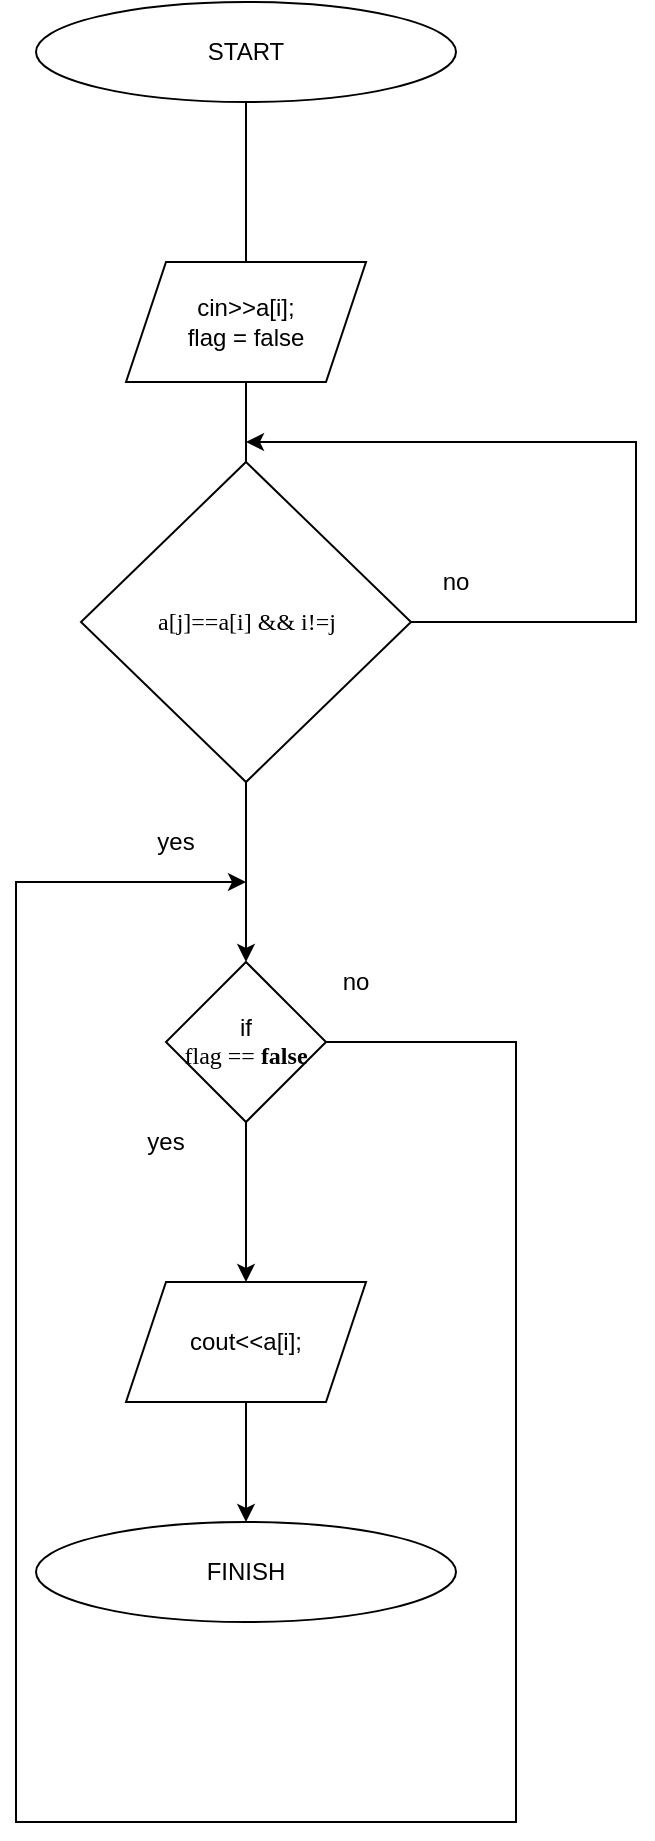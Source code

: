 <mxfile version="13.7.5" type="device"><diagram id="DP_zuID4t8G_2G9qe5WA" name="Page-1"><mxGraphModel dx="1351" dy="946" grid="1" gridSize="10" guides="1" tooltips="1" connect="1" arrows="1" fold="1" page="1" pageScale="1" pageWidth="2339" pageHeight="3300" math="0" shadow="0"><root><mxCell id="0"/><mxCell id="1" parent="0"/><mxCell id="sF0ZULh-Q6yUlXt66geH-1" style="edgeStyle=orthogonalEdgeStyle;rounded=0;orthogonalLoop=1;jettySize=auto;html=1;" edge="1" parent="1" source="sF0ZULh-Q6yUlXt66geH-2"><mxGeometry relative="1" as="geometry"><mxPoint x="365" y="500" as="targetPoint"/></mxGeometry></mxCell><mxCell id="sF0ZULh-Q6yUlXt66geH-2" value="START" style="ellipse;whiteSpace=wrap;html=1;" vertex="1" parent="1"><mxGeometry x="260" y="180" width="210" height="50" as="geometry"/></mxCell><mxCell id="sF0ZULh-Q6yUlXt66geH-3" value="cin&amp;gt;&amp;gt;a[i];&lt;br&gt;flag = false" style="shape=parallelogram;perimeter=parallelogramPerimeter;whiteSpace=wrap;html=1;fixedSize=1;" vertex="1" parent="1"><mxGeometry x="305" y="310" width="120" height="60" as="geometry"/></mxCell><mxCell id="sF0ZULh-Q6yUlXt66geH-4" style="edgeStyle=orthogonalEdgeStyle;rounded=0;orthogonalLoop=1;jettySize=auto;html=1;fontColor=#000000;" edge="1" parent="1" source="sF0ZULh-Q6yUlXt66geH-6"><mxGeometry relative="1" as="geometry"><mxPoint x="365" y="400" as="targetPoint"/><Array as="points"><mxPoint x="560" y="490"/></Array></mxGeometry></mxCell><mxCell id="sF0ZULh-Q6yUlXt66geH-5" style="edgeStyle=orthogonalEdgeStyle;rounded=0;orthogonalLoop=1;jettySize=auto;html=1;fontColor=#000000;" edge="1" parent="1" source="sF0ZULh-Q6yUlXt66geH-6"><mxGeometry relative="1" as="geometry"><mxPoint x="365" y="660" as="targetPoint"/></mxGeometry></mxCell><mxCell id="sF0ZULh-Q6yUlXt66geH-6" value="&lt;p style=&quot;margin: 0px; font-style: normal; font-variant-caps: normal; font-weight: normal; font-stretch: normal; font-size: 12px; line-height: normal; font-family: menlo;&quot;&gt;a[j]==a[i] &amp;amp;&amp;amp; i!=j&lt;/p&gt;" style="rhombus;whiteSpace=wrap;html=1;labelBackgroundColor=none;" vertex="1" parent="1"><mxGeometry x="282.5" y="410" width="165" height="160" as="geometry"/></mxCell><mxCell id="sF0ZULh-Q6yUlXt66geH-7" value="no" style="text;html=1;strokeColor=none;fillColor=none;align=center;verticalAlign=middle;whiteSpace=wrap;rounded=0;labelBackgroundColor=none;fontColor=#000000;" vertex="1" parent="1"><mxGeometry x="450" y="460" width="40" height="20" as="geometry"/></mxCell><mxCell id="sF0ZULh-Q6yUlXt66geH-8" value="yes" style="text;html=1;strokeColor=none;fillColor=none;align=center;verticalAlign=middle;whiteSpace=wrap;rounded=0;labelBackgroundColor=none;fontColor=#000000;" vertex="1" parent="1"><mxGeometry x="310" y="590" width="40" height="20" as="geometry"/></mxCell><mxCell id="sF0ZULh-Q6yUlXt66geH-10" style="edgeStyle=orthogonalEdgeStyle;rounded=0;orthogonalLoop=1;jettySize=auto;html=1;fontColor=#000000;" edge="1" parent="1" source="sF0ZULh-Q6yUlXt66geH-11"><mxGeometry relative="1" as="geometry"><mxPoint x="365" y="820" as="targetPoint"/></mxGeometry></mxCell><mxCell id="sF0ZULh-Q6yUlXt66geH-17" style="edgeStyle=orthogonalEdgeStyle;rounded=0;orthogonalLoop=1;jettySize=auto;html=1;" edge="1" parent="1" source="sF0ZULh-Q6yUlXt66geH-11"><mxGeometry relative="1" as="geometry"><mxPoint x="365" y="620" as="targetPoint"/><Array as="points"><mxPoint x="500" y="700"/><mxPoint x="500" y="1090"/><mxPoint x="250" y="1090"/></Array></mxGeometry></mxCell><mxCell id="sF0ZULh-Q6yUlXt66geH-11" value="if&lt;br&gt;&lt;p style=&quot;margin: 0px; font-stretch: normal; line-height: normal; font-family: menlo;&quot;&gt;flag == &lt;span style=&quot;&quot;&gt;&lt;b&gt;false&lt;/b&gt;&lt;/span&gt;&lt;/p&gt;" style="rhombus;whiteSpace=wrap;html=1;labelBackgroundColor=none;" vertex="1" parent="1"><mxGeometry x="325" y="660" width="80" height="80" as="geometry"/></mxCell><mxCell id="sF0ZULh-Q6yUlXt66geH-12" value="no" style="text;html=1;strokeColor=none;fillColor=none;align=center;verticalAlign=middle;whiteSpace=wrap;rounded=0;labelBackgroundColor=none;fontColor=#000000;" vertex="1" parent="1"><mxGeometry x="400" y="660" width="40" height="20" as="geometry"/></mxCell><mxCell id="sF0ZULh-Q6yUlXt66geH-13" value="yes" style="text;html=1;strokeColor=none;fillColor=none;align=center;verticalAlign=middle;whiteSpace=wrap;rounded=0;labelBackgroundColor=none;fontColor=#000000;" vertex="1" parent="1"><mxGeometry x="305" y="740" width="40" height="20" as="geometry"/></mxCell><mxCell id="sF0ZULh-Q6yUlXt66geH-14" style="edgeStyle=orthogonalEdgeStyle;rounded=0;orthogonalLoop=1;jettySize=auto;html=1;fontColor=#000000;" edge="1" parent="1" source="sF0ZULh-Q6yUlXt66geH-15" target="sF0ZULh-Q6yUlXt66geH-16"><mxGeometry relative="1" as="geometry"/></mxCell><mxCell id="sF0ZULh-Q6yUlXt66geH-15" value="cout&amp;lt;&amp;lt;a[i];" style="shape=parallelogram;perimeter=parallelogramPerimeter;whiteSpace=wrap;html=1;fixedSize=1;labelBackgroundColor=none;fontColor=#000000;" vertex="1" parent="1"><mxGeometry x="305" y="820" width="120" height="60" as="geometry"/></mxCell><mxCell id="sF0ZULh-Q6yUlXt66geH-16" value="FINISH" style="ellipse;whiteSpace=wrap;html=1;" vertex="1" parent="1"><mxGeometry x="260" y="940" width="210" height="50" as="geometry"/></mxCell></root></mxGraphModel></diagram></mxfile>